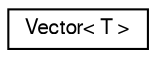 digraph "Graficzna hierarchia klas"
{
 // LATEX_PDF_SIZE
  edge [fontname="FreeSans",fontsize="10",labelfontname="FreeSans",labelfontsize="10"];
  node [fontname="FreeSans",fontsize="10",shape=record];
  rankdir="LR";
  Node0 [label="Vector\< T \>",height=0.2,width=0.4,color="black", fillcolor="white", style="filled",URL="$a00096.html",tooltip="Klasa Vector opisuje wektor roznowymiarowy bedacy tablica liczb double o wielkosci T,..."];
}
